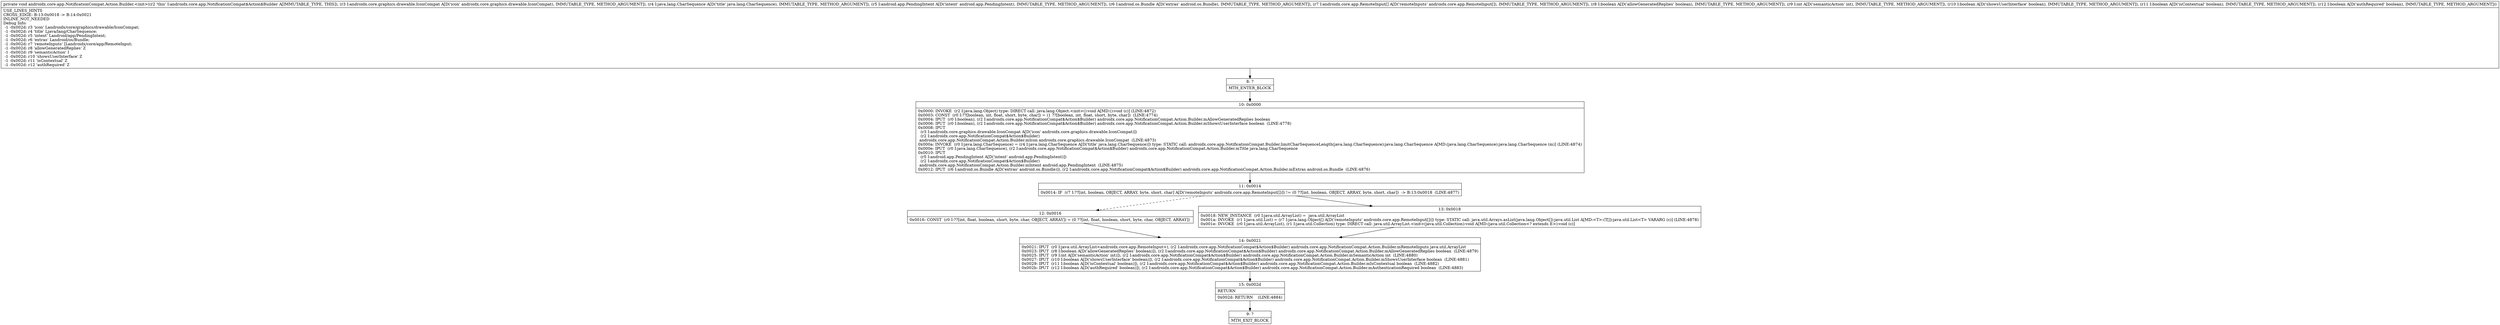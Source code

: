 digraph "CFG forandroidx.core.app.NotificationCompat.Action.Builder.\<init\>(Landroidx\/core\/graphics\/drawable\/IconCompat;Ljava\/lang\/CharSequence;Landroid\/app\/PendingIntent;Landroid\/os\/Bundle;[Landroidx\/core\/app\/RemoteInput;ZIZZZ)V" {
Node_8 [shape=record,label="{8\:\ ?|MTH_ENTER_BLOCK\l}"];
Node_10 [shape=record,label="{10\:\ 0x0000|0x0000: INVOKE  (r2 I:java.lang.Object) type: DIRECT call: java.lang.Object.\<init\>():void A[MD:():void (c)] (LINE:4872)\l0x0003: CONST  (r0 I:??[boolean, int, float, short, byte, char]) = (1 ??[boolean, int, float, short, byte, char])  (LINE:4774)\l0x0004: IPUT  (r0 I:boolean), (r2 I:androidx.core.app.NotificationCompat$Action$Builder) androidx.core.app.NotificationCompat.Action.Builder.mAllowGeneratedReplies boolean \l0x0006: IPUT  (r0 I:boolean), (r2 I:androidx.core.app.NotificationCompat$Action$Builder) androidx.core.app.NotificationCompat.Action.Builder.mShowsUserInterface boolean  (LINE:4778)\l0x0008: IPUT  \l  (r3 I:androidx.core.graphics.drawable.IconCompat A[D('icon' androidx.core.graphics.drawable.IconCompat)])\l  (r2 I:androidx.core.app.NotificationCompat$Action$Builder)\l androidx.core.app.NotificationCompat.Action.Builder.mIcon androidx.core.graphics.drawable.IconCompat  (LINE:4873)\l0x000a: INVOKE  (r0 I:java.lang.CharSequence) = (r4 I:java.lang.CharSequence A[D('title' java.lang.CharSequence)]) type: STATIC call: androidx.core.app.NotificationCompat.Builder.limitCharSequenceLength(java.lang.CharSequence):java.lang.CharSequence A[MD:(java.lang.CharSequence):java.lang.CharSequence (m)] (LINE:4874)\l0x000e: IPUT  (r0 I:java.lang.CharSequence), (r2 I:androidx.core.app.NotificationCompat$Action$Builder) androidx.core.app.NotificationCompat.Action.Builder.mTitle java.lang.CharSequence \l0x0010: IPUT  \l  (r5 I:android.app.PendingIntent A[D('intent' android.app.PendingIntent)])\l  (r2 I:androidx.core.app.NotificationCompat$Action$Builder)\l androidx.core.app.NotificationCompat.Action.Builder.mIntent android.app.PendingIntent  (LINE:4875)\l0x0012: IPUT  (r6 I:android.os.Bundle A[D('extras' android.os.Bundle)]), (r2 I:androidx.core.app.NotificationCompat$Action$Builder) androidx.core.app.NotificationCompat.Action.Builder.mExtras android.os.Bundle  (LINE:4876)\l}"];
Node_11 [shape=record,label="{11\:\ 0x0014|0x0014: IF  (r7 I:??[int, boolean, OBJECT, ARRAY, byte, short, char] A[D('remoteInputs' androidx.core.app.RemoteInput[])]) != (0 ??[int, boolean, OBJECT, ARRAY, byte, short, char])  \-\> B:13:0x0018  (LINE:4877)\l}"];
Node_12 [shape=record,label="{12\:\ 0x0016|0x0016: CONST  (r0 I:??[int, float, boolean, short, byte, char, OBJECT, ARRAY]) = (0 ??[int, float, boolean, short, byte, char, OBJECT, ARRAY]) \l}"];
Node_14 [shape=record,label="{14\:\ 0x0021|0x0021: IPUT  (r0 I:java.util.ArrayList\<androidx.core.app.RemoteInput\>), (r2 I:androidx.core.app.NotificationCompat$Action$Builder) androidx.core.app.NotificationCompat.Action.Builder.mRemoteInputs java.util.ArrayList \l0x0023: IPUT  (r8 I:boolean A[D('allowGeneratedReplies' boolean)]), (r2 I:androidx.core.app.NotificationCompat$Action$Builder) androidx.core.app.NotificationCompat.Action.Builder.mAllowGeneratedReplies boolean  (LINE:4879)\l0x0025: IPUT  (r9 I:int A[D('semanticAction' int)]), (r2 I:androidx.core.app.NotificationCompat$Action$Builder) androidx.core.app.NotificationCompat.Action.Builder.mSemanticAction int  (LINE:4880)\l0x0027: IPUT  (r10 I:boolean A[D('showsUserInterface' boolean)]), (r2 I:androidx.core.app.NotificationCompat$Action$Builder) androidx.core.app.NotificationCompat.Action.Builder.mShowsUserInterface boolean  (LINE:4881)\l0x0029: IPUT  (r11 I:boolean A[D('isContextual' boolean)]), (r2 I:androidx.core.app.NotificationCompat$Action$Builder) androidx.core.app.NotificationCompat.Action.Builder.mIsContextual boolean  (LINE:4882)\l0x002b: IPUT  (r12 I:boolean A[D('authRequired' boolean)]), (r2 I:androidx.core.app.NotificationCompat$Action$Builder) androidx.core.app.NotificationCompat.Action.Builder.mAuthenticationRequired boolean  (LINE:4883)\l}"];
Node_15 [shape=record,label="{15\:\ 0x002d|RETURN\l|0x002d: RETURN    (LINE:4884)\l}"];
Node_9 [shape=record,label="{9\:\ ?|MTH_EXIT_BLOCK\l}"];
Node_13 [shape=record,label="{13\:\ 0x0018|0x0018: NEW_INSTANCE  (r0 I:java.util.ArrayList) =  java.util.ArrayList \l0x001a: INVOKE  (r1 I:java.util.List) = (r7 I:java.lang.Object[] A[D('remoteInputs' androidx.core.app.RemoteInput[])]) type: STATIC call: java.util.Arrays.asList(java.lang.Object[]):java.util.List A[MD:\<T\>:(T[]):java.util.List\<T\> VARARG (c)] (LINE:4878)\l0x001e: INVOKE  (r0 I:java.util.ArrayList), (r1 I:java.util.Collection) type: DIRECT call: java.util.ArrayList.\<init\>(java.util.Collection):void A[MD:(java.util.Collection\<? extends E\>):void (c)]\l}"];
MethodNode[shape=record,label="{private void androidx.core.app.NotificationCompat.Action.Builder.\<init\>((r2 'this' I:androidx.core.app.NotificationCompat$Action$Builder A[IMMUTABLE_TYPE, THIS]), (r3 I:androidx.core.graphics.drawable.IconCompat A[D('icon' androidx.core.graphics.drawable.IconCompat), IMMUTABLE_TYPE, METHOD_ARGUMENT]), (r4 I:java.lang.CharSequence A[D('title' java.lang.CharSequence), IMMUTABLE_TYPE, METHOD_ARGUMENT]), (r5 I:android.app.PendingIntent A[D('intent' android.app.PendingIntent), IMMUTABLE_TYPE, METHOD_ARGUMENT]), (r6 I:android.os.Bundle A[D('extras' android.os.Bundle), IMMUTABLE_TYPE, METHOD_ARGUMENT]), (r7 I:androidx.core.app.RemoteInput[] A[D('remoteInputs' androidx.core.app.RemoteInput[]), IMMUTABLE_TYPE, METHOD_ARGUMENT]), (r8 I:boolean A[D('allowGeneratedReplies' boolean), IMMUTABLE_TYPE, METHOD_ARGUMENT]), (r9 I:int A[D('semanticAction' int), IMMUTABLE_TYPE, METHOD_ARGUMENT]), (r10 I:boolean A[D('showsUserInterface' boolean), IMMUTABLE_TYPE, METHOD_ARGUMENT]), (r11 I:boolean A[D('isContextual' boolean), IMMUTABLE_TYPE, METHOD_ARGUMENT]), (r12 I:boolean A[D('authRequired' boolean), IMMUTABLE_TYPE, METHOD_ARGUMENT]))  | USE_LINES_HINTS\lCROSS_EDGE: B:13:0x0018 \-\> B:14:0x0021\lINLINE_NOT_NEEDED\lDebug Info:\l  \-1 \-0x002d: r3 'icon' Landroidx\/core\/graphics\/drawable\/IconCompat;\l  \-1 \-0x002d: r4 'title' Ljava\/lang\/CharSequence;\l  \-1 \-0x002d: r5 'intent' Landroid\/app\/PendingIntent;\l  \-1 \-0x002d: r6 'extras' Landroid\/os\/Bundle;\l  \-1 \-0x002d: r7 'remoteInputs' [Landroidx\/core\/app\/RemoteInput;\l  \-1 \-0x002d: r8 'allowGeneratedReplies' Z\l  \-1 \-0x002d: r9 'semanticAction' I\l  \-1 \-0x002d: r10 'showsUserInterface' Z\l  \-1 \-0x002d: r11 'isContextual' Z\l  \-1 \-0x002d: r12 'authRequired' Z\l}"];
MethodNode -> Node_8;Node_8 -> Node_10;
Node_10 -> Node_11;
Node_11 -> Node_12[style=dashed];
Node_11 -> Node_13;
Node_12 -> Node_14;
Node_14 -> Node_15;
Node_15 -> Node_9;
Node_13 -> Node_14;
}

